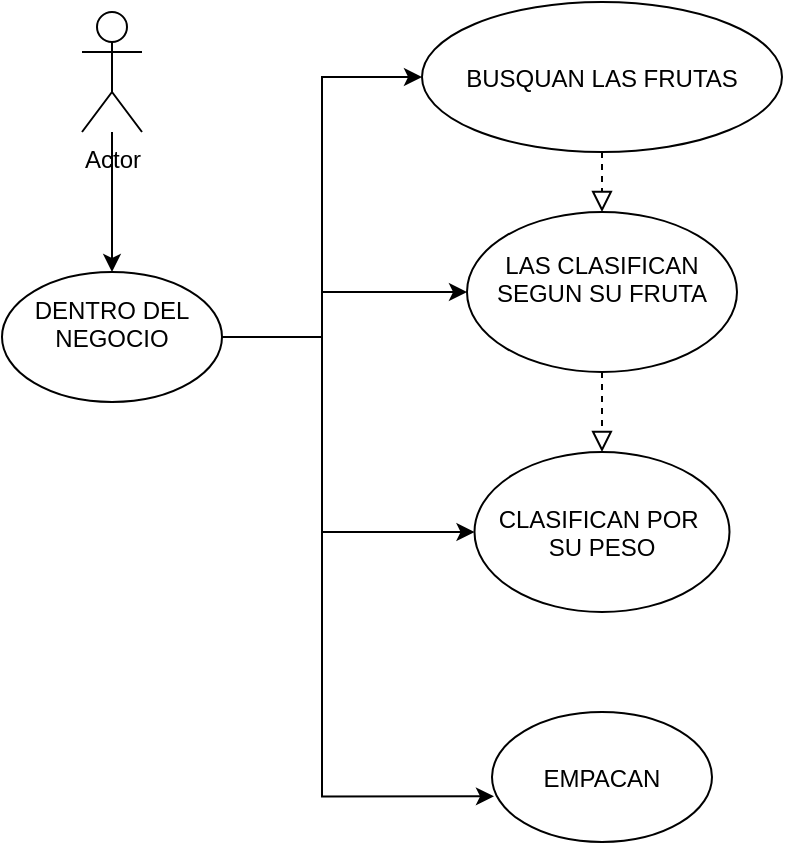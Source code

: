 <mxfile version="14.8.0" type="github"><diagram id="Eec4GgrHhSDCaUkcHW3t" name="Page-1"><mxGraphModel dx="1038" dy="489" grid="1" gridSize="10" guides="1" tooltips="1" connect="1" arrows="1" fold="1" page="1" pageScale="1" pageWidth="827" pageHeight="1169" math="0" shadow="0"><root><mxCell id="0"/><mxCell id="1" parent="0"/><mxCell id="2HWAZnyIKGqPMj800NCr-4" value="" style="edgeStyle=orthogonalEdgeStyle;rounded=0;orthogonalLoop=1;jettySize=auto;html=1;" parent="1" source="2HWAZnyIKGqPMj800NCr-1" target="2HWAZnyIKGqPMj800NCr-2" edge="1"><mxGeometry relative="1" as="geometry"/></mxCell><mxCell id="2HWAZnyIKGqPMj800NCr-1" value="Actor" style="shape=umlActor;verticalLabelPosition=bottom;verticalAlign=top;html=1;" parent="1" vertex="1"><mxGeometry x="60" y="30" width="30" height="60" as="geometry"/></mxCell><mxCell id="2HWAZnyIKGqPMj800NCr-23" style="edgeStyle=orthogonalEdgeStyle;rounded=0;orthogonalLoop=1;jettySize=auto;html=1;entryX=0;entryY=0.5;entryDx=0;entryDy=0;" parent="1" source="2HWAZnyIKGqPMj800NCr-2" target="2HWAZnyIKGqPMj800NCr-9" edge="1"><mxGeometry relative="1" as="geometry"/></mxCell><mxCell id="2HWAZnyIKGqPMj800NCr-24" style="edgeStyle=orthogonalEdgeStyle;rounded=0;orthogonalLoop=1;jettySize=auto;html=1;" parent="1" source="2HWAZnyIKGqPMj800NCr-2" target="2HWAZnyIKGqPMj800NCr-10" edge="1"><mxGeometry relative="1" as="geometry"><Array as="points"><mxPoint x="180" y="193"/><mxPoint x="180" y="170"/></Array></mxGeometry></mxCell><mxCell id="2HWAZnyIKGqPMj800NCr-25" style="edgeStyle=orthogonalEdgeStyle;rounded=0;orthogonalLoop=1;jettySize=auto;html=1;entryX=0.009;entryY=0.649;entryDx=0;entryDy=0;entryPerimeter=0;" parent="1" source="2HWAZnyIKGqPMj800NCr-2" target="2HWAZnyIKGqPMj800NCr-21" edge="1"><mxGeometry relative="1" as="geometry"><Array as="points"><mxPoint x="180" y="193"/><mxPoint x="180" y="422"/></Array></mxGeometry></mxCell><mxCell id="2HWAZnyIKGqPMj800NCr-26" style="edgeStyle=orthogonalEdgeStyle;rounded=0;orthogonalLoop=1;jettySize=auto;html=1;entryX=0;entryY=0.5;entryDx=0;entryDy=0;" parent="1" source="2HWAZnyIKGqPMj800NCr-2" target="2HWAZnyIKGqPMj800NCr-11" edge="1"><mxGeometry relative="1" as="geometry"><Array as="points"><mxPoint x="180" y="193"/><mxPoint x="180" y="290"/></Array></mxGeometry></mxCell><mxCell id="2HWAZnyIKGqPMj800NCr-2" value="DENTRO DEL&#10;NEGOCIO&#10;" style="ellipse;" parent="1" vertex="1"><mxGeometry x="20" y="160" width="110" height="65" as="geometry"/></mxCell><mxCell id="2HWAZnyIKGqPMj800NCr-9" value="BUSQUAN LAS FRUTAS" style="ellipse;" parent="1" vertex="1"><mxGeometry x="230" y="25" width="180" height="75" as="geometry"/></mxCell><mxCell id="2HWAZnyIKGqPMj800NCr-10" value="LAS CLASIFICAN&#10;SEGUN SU FRUTA&#10;" style="ellipse;" parent="1" vertex="1"><mxGeometry x="252.5" y="130" width="135" height="80" as="geometry"/></mxCell><mxCell id="2HWAZnyIKGqPMj800NCr-11" value="CLASIFICAN POR &#10;SU PESO" style="ellipse;" parent="1" vertex="1"><mxGeometry x="256.25" y="250" width="127.5" height="80" as="geometry"/></mxCell><mxCell id="2HWAZnyIKGqPMj800NCr-21" value="EMPACAN" style="ellipse;" parent="1" vertex="1"><mxGeometry x="265" y="380" width="110" height="65" as="geometry"/></mxCell><mxCell id="2HWAZnyIKGqPMj800NCr-29" value="" style="endArrow=block;startArrow=none;endFill=0;startFill=0;endSize=8;html=1;verticalAlign=bottom;dashed=1;labelBackgroundColor=none;" parent="1" source="2HWAZnyIKGqPMj800NCr-9" target="2HWAZnyIKGqPMj800NCr-10" edge="1"><mxGeometry width="160" relative="1" as="geometry"><mxPoint x="320" y="110" as="sourcePoint"/><mxPoint x="430" y="180" as="targetPoint"/></mxGeometry></mxCell><mxCell id="2HWAZnyIKGqPMj800NCr-30" value="" style="endArrow=block;startArrow=none;endFill=0;startFill=0;endSize=8;html=1;verticalAlign=bottom;dashed=1;labelBackgroundColor=none;entryX=0.5;entryY=0;entryDx=0;entryDy=0;exitX=0.5;exitY=1;exitDx=0;exitDy=0;" parent="1" source="2HWAZnyIKGqPMj800NCr-10" target="2HWAZnyIKGqPMj800NCr-11" edge="1"><mxGeometry width="160" relative="1" as="geometry"><mxPoint x="430" y="250" as="sourcePoint"/><mxPoint x="330" y="140" as="targetPoint"/></mxGeometry></mxCell></root></mxGraphModel></diagram></mxfile>